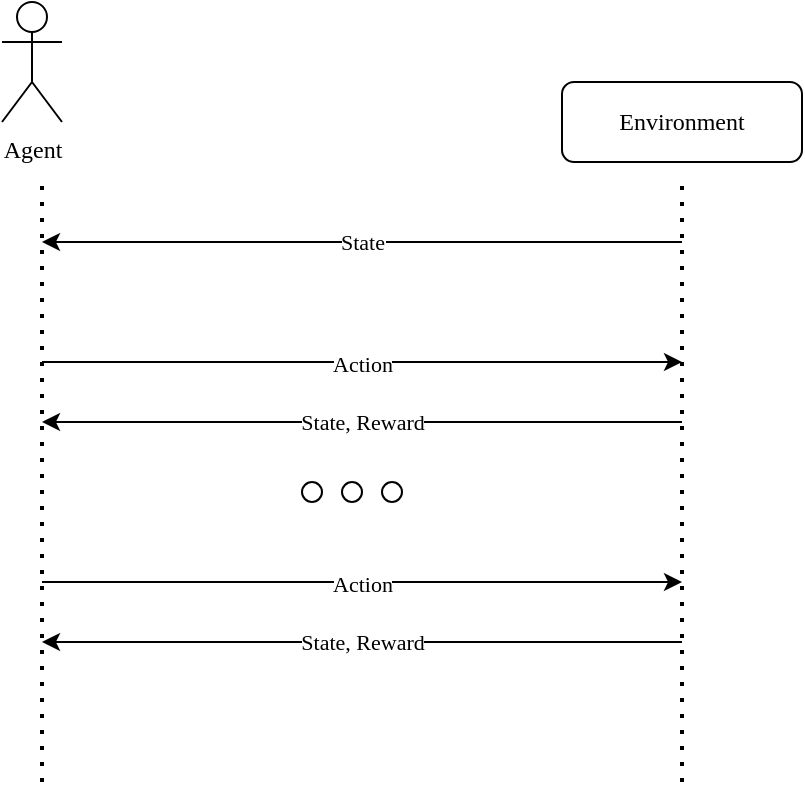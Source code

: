 <mxfile version="19.0.3" type="device"><diagram id="AWFsVYig_LhSBRJQOKMA" name="agent-interaction"><mxGraphModel dx="1102" dy="857" grid="1" gridSize="10" guides="1" tooltips="1" connect="1" arrows="1" fold="1" page="1" pageScale="1" pageWidth="827" pageHeight="1169" math="0" shadow="0"><root><mxCell id="0"/><mxCell id="1" parent="0"/><mxCell id="Zvcryh6N2rLLMtP-Y9PG-1" value="Agent" style="shape=umlActor;verticalLabelPosition=bottom;verticalAlign=top;html=1;outlineConnect=0;fontFamily=Verdana;" parent="1" vertex="1"><mxGeometry x="200" y="160" width="30" height="60" as="geometry"/></mxCell><mxCell id="Zvcryh6N2rLLMtP-Y9PG-2" value="Environment" style="rounded=1;whiteSpace=wrap;html=1;fontFamily=Verdana;" parent="1" vertex="1"><mxGeometry x="480" y="200" width="120" height="40" as="geometry"/></mxCell><mxCell id="Zvcryh6N2rLLMtP-Y9PG-3" value="" style="endArrow=none;dashed=1;html=1;dashPattern=1 3;strokeWidth=2;rounded=0;fontFamily=Verdana;" parent="1" edge="1"><mxGeometry width="50" height="50" relative="1" as="geometry"><mxPoint x="220" y="550" as="sourcePoint"/><mxPoint x="220" y="250" as="targetPoint"/></mxGeometry></mxCell><mxCell id="Zvcryh6N2rLLMtP-Y9PG-4" value="" style="endArrow=none;dashed=1;html=1;dashPattern=1 3;strokeWidth=2;rounded=0;fontFamily=Verdana;" parent="1" edge="1"><mxGeometry width="50" height="50" relative="1" as="geometry"><mxPoint x="540" y="550" as="sourcePoint"/><mxPoint x="540" y="250" as="targetPoint"/></mxGeometry></mxCell><mxCell id="Zvcryh6N2rLLMtP-Y9PG-5" value="State" style="endArrow=classic;html=1;rounded=0;fontFamily=Verdana;" parent="1" edge="1"><mxGeometry width="50" height="50" relative="1" as="geometry"><mxPoint x="540" y="280" as="sourcePoint"/><mxPoint x="220" y="280" as="targetPoint"/></mxGeometry></mxCell><mxCell id="Zvcryh6N2rLLMtP-Y9PG-6" value="" style="endArrow=classic;html=1;rounded=0;fontFamily=Verdana;" parent="1" edge="1"><mxGeometry width="50" height="50" relative="1" as="geometry"><mxPoint x="220" y="340" as="sourcePoint"/><mxPoint x="540" y="340" as="targetPoint"/></mxGeometry></mxCell><mxCell id="Zvcryh6N2rLLMtP-Y9PG-7" value="Action" style="edgeLabel;html=1;align=center;verticalAlign=middle;resizable=0;points=[];fontFamily=Verdana;" parent="Zvcryh6N2rLLMtP-Y9PG-6" vertex="1" connectable="0"><mxGeometry x="0.113" y="-1" relative="1" as="geometry"><mxPoint x="-18" as="offset"/></mxGeometry></mxCell><mxCell id="Zvcryh6N2rLLMtP-Y9PG-8" value="State, Reward" style="endArrow=classic;html=1;rounded=0;fontFamily=Verdana;" parent="1" edge="1"><mxGeometry width="50" height="50" relative="1" as="geometry"><mxPoint x="540" y="370" as="sourcePoint"/><mxPoint x="220" y="370" as="targetPoint"/></mxGeometry></mxCell><mxCell id="Zvcryh6N2rLLMtP-Y9PG-13" value="" style="endArrow=classic;html=1;rounded=0;fontFamily=Verdana;" parent="1" edge="1"><mxGeometry width="50" height="50" relative="1" as="geometry"><mxPoint x="220" y="450" as="sourcePoint"/><mxPoint x="540" y="450" as="targetPoint"/></mxGeometry></mxCell><mxCell id="Zvcryh6N2rLLMtP-Y9PG-14" value="Action" style="edgeLabel;html=1;align=center;verticalAlign=middle;resizable=0;points=[];fontFamily=Verdana;" parent="Zvcryh6N2rLLMtP-Y9PG-13" vertex="1" connectable="0"><mxGeometry x="0.113" y="-1" relative="1" as="geometry"><mxPoint x="-18" as="offset"/></mxGeometry></mxCell><mxCell id="Zvcryh6N2rLLMtP-Y9PG-15" value="State, Reward" style="endArrow=classic;html=1;rounded=0;fontFamily=Verdana;" parent="1" edge="1"><mxGeometry width="50" height="50" relative="1" as="geometry"><mxPoint x="540" y="480" as="sourcePoint"/><mxPoint x="220" y="480" as="targetPoint"/></mxGeometry></mxCell><mxCell id="Zvcryh6N2rLLMtP-Y9PG-16" value="" style="ellipse;whiteSpace=wrap;html=1;fontFamily=Verdana;" parent="1" vertex="1"><mxGeometry x="350" y="400" width="10" height="10" as="geometry"/></mxCell><mxCell id="Zvcryh6N2rLLMtP-Y9PG-17" value="" style="ellipse;whiteSpace=wrap;html=1;fontFamily=Verdana;" parent="1" vertex="1"><mxGeometry x="370" y="400" width="10" height="10" as="geometry"/></mxCell><mxCell id="Zvcryh6N2rLLMtP-Y9PG-18" value="" style="ellipse;whiteSpace=wrap;html=1;fontFamily=Verdana;" parent="1" vertex="1"><mxGeometry x="390" y="400" width="10" height="10" as="geometry"/></mxCell></root></mxGraphModel></diagram></mxfile>